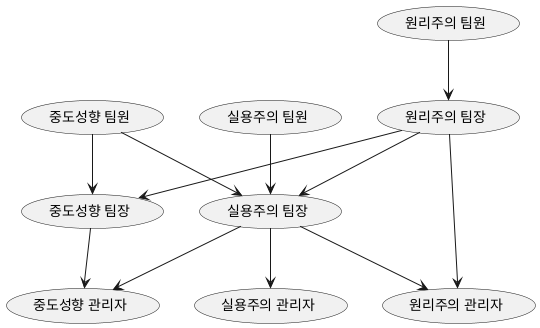 @startuml

@startuml
(원리주의 팀원) --> (원리주의 팀장)
(원리주의 팀장) --> (중도성향 팀장)
(원리주의 팀장) --> (원리주의 관리자)
(실용주의 팀장) --> (원리주의 관리자)

(실용주의 팀원) --> (실용주의 팀장)
(원리주의 팀장) --> (실용주의 팀장)
(실용주의 팀장) --> (실용주의 관리자)

(중도성향 팀원) --> (중도성향 팀장)
(중도성향 팀원) --> (실용주의 팀장)

(실용주의 팀장) --> (중도성향 관리자)
(중도성향 팀장) --> (중도성향 관리자)

@enduml

@enduml
